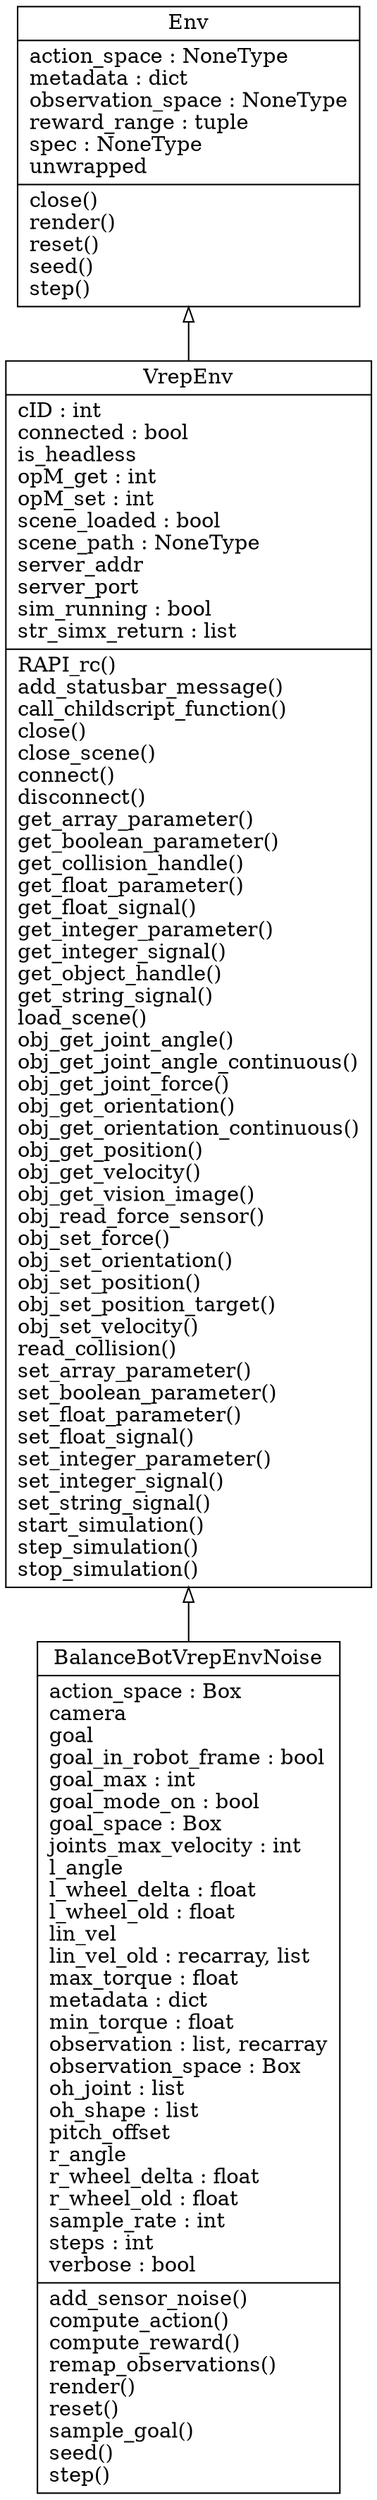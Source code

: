digraph "classes" {
charset="utf-8"
rankdir=BT
"0" [label="{BalanceBotVrepEnvNoise|action_space : Box\lcamera\lgoal\lgoal_in_robot_frame : bool\lgoal_max : int\lgoal_mode_on : bool\lgoal_space : Box\ljoints_max_velocity : int\ll_angle\ll_wheel_delta : float\ll_wheel_old : float\llin_vel\llin_vel_old : recarray, list\lmax_torque : float\lmetadata : dict\lmin_torque : float\lobservation : list, recarray\lobservation_space : Box\loh_joint : list\loh_shape : list\lpitch_offset\lr_angle\lr_wheel_delta : float\lr_wheel_old : float\lsample_rate : int\lsteps : int\lverbose : bool\l|add_sensor_noise()\lcompute_action()\lcompute_reward()\lremap_observations()\lrender()\lreset()\lsample_goal()\lseed()\lstep()\l}", shape="record"];
"1" [label="{Env|action_space : NoneType\lmetadata : dict\lobservation_space : NoneType\lreward_range : tuple\lspec : NoneType\lunwrapped\l|close()\lrender()\lreset()\lseed()\lstep()\l}", shape="record"];
"2" [label="{VrepEnv|cID : int\lconnected : bool\lis_headless\lopM_get : int\lopM_set : int\lscene_loaded : bool\lscene_path : NoneType\lserver_addr\lserver_port\lsim_running : bool\lstr_simx_return : list\l|RAPI_rc()\ladd_statusbar_message()\lcall_childscript_function()\lclose()\lclose_scene()\lconnect()\ldisconnect()\lget_array_parameter()\lget_boolean_parameter()\lget_collision_handle()\lget_float_parameter()\lget_float_signal()\lget_integer_parameter()\lget_integer_signal()\lget_object_handle()\lget_string_signal()\lload_scene()\lobj_get_joint_angle()\lobj_get_joint_angle_continuous()\lobj_get_joint_force()\lobj_get_orientation()\lobj_get_orientation_continuous()\lobj_get_position()\lobj_get_velocity()\lobj_get_vision_image()\lobj_read_force_sensor()\lobj_set_force()\lobj_set_orientation()\lobj_set_position()\lobj_set_position_target()\lobj_set_velocity()\lread_collision()\lset_array_parameter()\lset_boolean_parameter()\lset_float_parameter()\lset_float_signal()\lset_integer_parameter()\lset_integer_signal()\lset_string_signal()\lstart_simulation()\lstep_simulation()\lstop_simulation()\l}", shape="record"];
"0" -> "2" [arrowhead="empty", arrowtail="none"];
"2" -> "1" [arrowhead="empty", arrowtail="none"];
}
